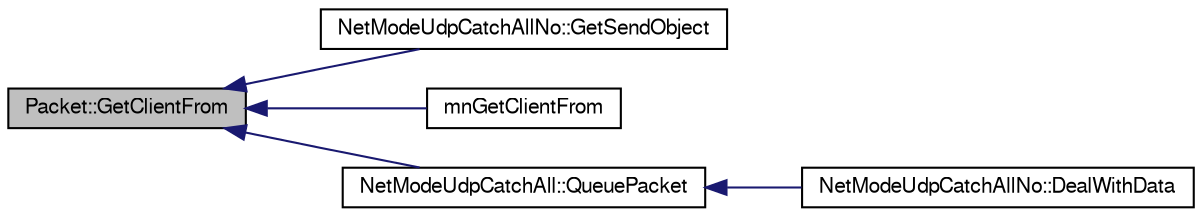 digraph G
{
  edge [fontname="FreeSans",fontsize="10",labelfontname="FreeSans",labelfontsize="10"];
  node [fontname="FreeSans",fontsize="10",shape=record];
  rankdir=LR;
  Node1 [label="Packet::GetClientFrom",height=0.2,width=0.4,color="black", fillcolor="grey75", style="filled" fontcolor="black"];
  Node1 -> Node2 [dir=back,color="midnightblue",fontsize="10",style="solid",fontname="FreeSans"];
  Node2 [label="NetModeUdpCatchAllNo::GetSendObject",height=0.2,width=0.4,color="black", fillcolor="white", style="filled",URL="$class_net_mode_udp_catch_all_no.html#a32447c9f1e407a509e3b0179f50fab5c"];
  Node1 -> Node3 [dir=back,color="midnightblue",fontsize="10",style="solid",fontname="FreeSans"];
  Node3 [label="mnGetClientFrom",height=0.2,width=0.4,color="black", fillcolor="white", style="filled",URL="$group__proc_commands.html#ga893e7a42e875cfc75c6ebf7a7672d9cb"];
  Node1 -> Node4 [dir=back,color="midnightblue",fontsize="10",style="solid",fontname="FreeSans"];
  Node4 [label="NetModeUdpCatchAll::QueuePacket",height=0.2,width=0.4,color="black", fillcolor="white", style="filled",URL="$class_net_mode_udp_catch_all.html#afdafdc65ee2485ac6ef95fcb08b837dd"];
  Node4 -> Node5 [dir=back,color="midnightblue",fontsize="10",style="solid",fontname="FreeSans"];
  Node5 [label="NetModeUdpCatchAllNo::DealWithData",height=0.2,width=0.4,color="black", fillcolor="white", style="filled",URL="$class_net_mode_udp_catch_all_no.html#aff082848085a1e3aba92deda0226d092"];
}
